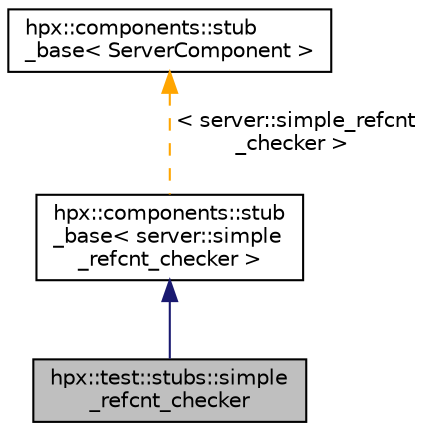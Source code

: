 digraph "hpx::test::stubs::simple_refcnt_checker"
{
  edge [fontname="Helvetica",fontsize="10",labelfontname="Helvetica",labelfontsize="10"];
  node [fontname="Helvetica",fontsize="10",shape=record];
  Node3 [label="hpx::test::stubs::simple\l_refcnt_checker",height=0.2,width=0.4,color="black", fillcolor="grey75", style="filled", fontcolor="black"];
  Node4 -> Node3 [dir="back",color="midnightblue",fontsize="10",style="solid",fontname="Helvetica"];
  Node4 [label="hpx::components::stub\l_base\< server::simple\l_refcnt_checker \>",height=0.2,width=0.4,color="black", fillcolor="white", style="filled",URL="$de/dfa/structhpx_1_1components_1_1stub__base.html"];
  Node5 -> Node4 [dir="back",color="orange",fontsize="10",style="dashed",label=" \< server::simple_refcnt\l_checker \>" ,fontname="Helvetica"];
  Node5 [label="hpx::components::stub\l_base\< ServerComponent \>",height=0.2,width=0.4,color="black", fillcolor="white", style="filled",URL="$de/dfa/structhpx_1_1components_1_1stub__base.html"];
}
